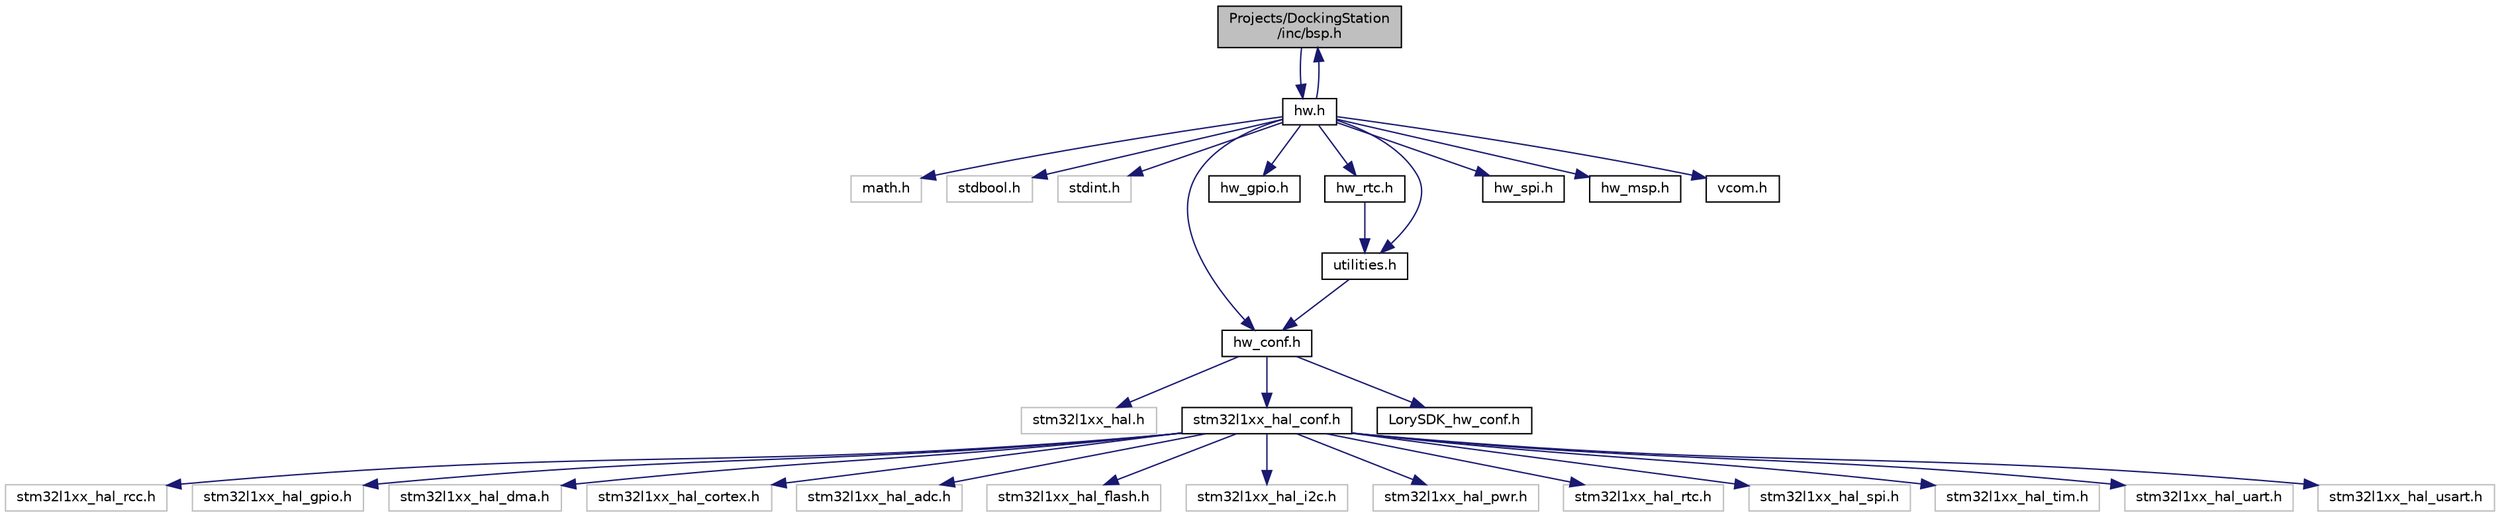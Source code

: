 digraph "Projects/DockingStation/inc/bsp.h"
{
  edge [fontname="Helvetica",fontsize="10",labelfontname="Helvetica",labelfontsize="10"];
  node [fontname="Helvetica",fontsize="10",shape=record];
  Node0 [label="Projects/DockingStation\l/inc/bsp.h",height=0.2,width=0.4,color="black", fillcolor="grey75", style="filled", fontcolor="black"];
  Node0 -> Node1 [color="midnightblue",fontsize="10",style="solid"];
  Node1 [label="hw.h",height=0.2,width=0.4,color="black", fillcolor="white", style="filled",URL="$hw_8h.html"];
  Node1 -> Node2 [color="midnightblue",fontsize="10",style="solid"];
  Node2 [label="math.h",height=0.2,width=0.4,color="grey75", fillcolor="white", style="filled"];
  Node1 -> Node3 [color="midnightblue",fontsize="10",style="solid"];
  Node3 [label="stdbool.h",height=0.2,width=0.4,color="grey75", fillcolor="white", style="filled"];
  Node1 -> Node4 [color="midnightblue",fontsize="10",style="solid"];
  Node4 [label="stdint.h",height=0.2,width=0.4,color="grey75", fillcolor="white", style="filled"];
  Node1 -> Node5 [color="midnightblue",fontsize="10",style="solid"];
  Node5 [label="hw_conf.h",height=0.2,width=0.4,color="black", fillcolor="white", style="filled",URL="$hw__conf_8h.html"];
  Node5 -> Node6 [color="midnightblue",fontsize="10",style="solid"];
  Node6 [label="stm32l1xx_hal.h",height=0.2,width=0.4,color="grey75", fillcolor="white", style="filled"];
  Node5 -> Node7 [color="midnightblue",fontsize="10",style="solid"];
  Node7 [label="stm32l1xx_hal_conf.h",height=0.2,width=0.4,color="black", fillcolor="white", style="filled",URL="$stm32l1xx__hal__conf_8h.html",tooltip="HAL configuration file. "];
  Node7 -> Node8 [color="midnightblue",fontsize="10",style="solid"];
  Node8 [label="stm32l1xx_hal_rcc.h",height=0.2,width=0.4,color="grey75", fillcolor="white", style="filled"];
  Node7 -> Node9 [color="midnightblue",fontsize="10",style="solid"];
  Node9 [label="stm32l1xx_hal_gpio.h",height=0.2,width=0.4,color="grey75", fillcolor="white", style="filled"];
  Node7 -> Node10 [color="midnightblue",fontsize="10",style="solid"];
  Node10 [label="stm32l1xx_hal_dma.h",height=0.2,width=0.4,color="grey75", fillcolor="white", style="filled"];
  Node7 -> Node11 [color="midnightblue",fontsize="10",style="solid"];
  Node11 [label="stm32l1xx_hal_cortex.h",height=0.2,width=0.4,color="grey75", fillcolor="white", style="filled"];
  Node7 -> Node12 [color="midnightblue",fontsize="10",style="solid"];
  Node12 [label="stm32l1xx_hal_adc.h",height=0.2,width=0.4,color="grey75", fillcolor="white", style="filled"];
  Node7 -> Node13 [color="midnightblue",fontsize="10",style="solid"];
  Node13 [label="stm32l1xx_hal_flash.h",height=0.2,width=0.4,color="grey75", fillcolor="white", style="filled"];
  Node7 -> Node14 [color="midnightblue",fontsize="10",style="solid"];
  Node14 [label="stm32l1xx_hal_i2c.h",height=0.2,width=0.4,color="grey75", fillcolor="white", style="filled"];
  Node7 -> Node15 [color="midnightblue",fontsize="10",style="solid"];
  Node15 [label="stm32l1xx_hal_pwr.h",height=0.2,width=0.4,color="grey75", fillcolor="white", style="filled"];
  Node7 -> Node16 [color="midnightblue",fontsize="10",style="solid"];
  Node16 [label="stm32l1xx_hal_rtc.h",height=0.2,width=0.4,color="grey75", fillcolor="white", style="filled"];
  Node7 -> Node17 [color="midnightblue",fontsize="10",style="solid"];
  Node17 [label="stm32l1xx_hal_spi.h",height=0.2,width=0.4,color="grey75", fillcolor="white", style="filled"];
  Node7 -> Node18 [color="midnightblue",fontsize="10",style="solid"];
  Node18 [label="stm32l1xx_hal_tim.h",height=0.2,width=0.4,color="grey75", fillcolor="white", style="filled"];
  Node7 -> Node19 [color="midnightblue",fontsize="10",style="solid"];
  Node19 [label="stm32l1xx_hal_uart.h",height=0.2,width=0.4,color="grey75", fillcolor="white", style="filled"];
  Node7 -> Node20 [color="midnightblue",fontsize="10",style="solid"];
  Node20 [label="stm32l1xx_hal_usart.h",height=0.2,width=0.4,color="grey75", fillcolor="white", style="filled"];
  Node5 -> Node21 [color="midnightblue",fontsize="10",style="solid"];
  Node21 [label="LorySDK_hw_conf.h",height=0.2,width=0.4,color="black", fillcolor="white", style="filled",URL="$_lory_s_d_k__hw__conf_8h.html"];
  Node1 -> Node22 [color="midnightblue",fontsize="10",style="solid"];
  Node22 [label="hw_gpio.h",height=0.2,width=0.4,color="black", fillcolor="white", style="filled",URL="$hw__gpio_8h.html"];
  Node1 -> Node23 [color="midnightblue",fontsize="10",style="solid"];
  Node23 [label="hw_rtc.h",height=0.2,width=0.4,color="black", fillcolor="white", style="filled",URL="$hw__rtc_8h.html"];
  Node23 -> Node24 [color="midnightblue",fontsize="10",style="solid"];
  Node24 [label="utilities.h",height=0.2,width=0.4,color="black", fillcolor="white", style="filled",URL="$utilities_8h.html"];
  Node24 -> Node5 [color="midnightblue",fontsize="10",style="solid"];
  Node1 -> Node25 [color="midnightblue",fontsize="10",style="solid"];
  Node25 [label="hw_spi.h",height=0.2,width=0.4,color="black", fillcolor="white", style="filled",URL="$hw__spi_8h.html"];
  Node1 -> Node26 [color="midnightblue",fontsize="10",style="solid"];
  Node26 [label="hw_msp.h",height=0.2,width=0.4,color="black", fillcolor="white", style="filled",URL="$hw__msp_8h.html"];
  Node1 -> Node27 [color="midnightblue",fontsize="10",style="solid"];
  Node27 [label="vcom.h",height=0.2,width=0.4,color="black", fillcolor="white", style="filled",URL="$vcom_8h.html"];
  Node1 -> Node0 [color="midnightblue",fontsize="10",style="solid"];
  Node1 -> Node24 [color="midnightblue",fontsize="10",style="solid"];
}
